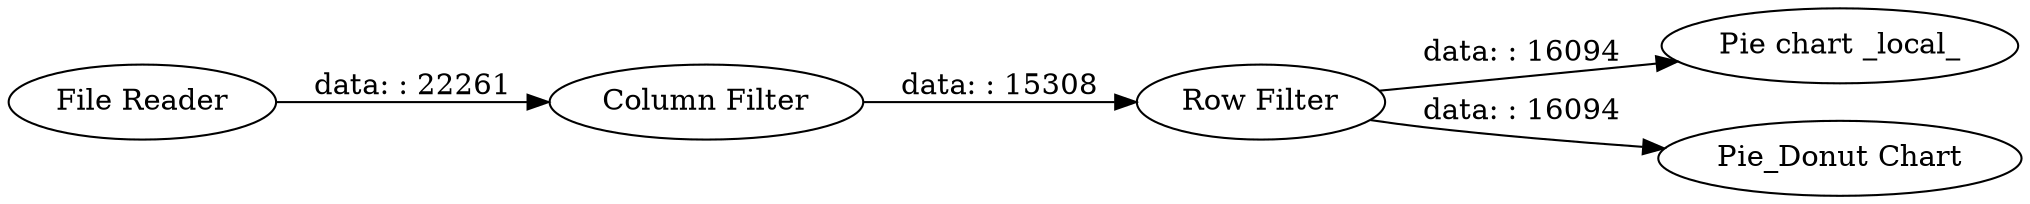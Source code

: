 digraph {
	"8563140741384971828_5" [label="Pie chart _local_"]
	"8563140741384971828_4" [label="Pie_Donut Chart"]
	"8563140741384971828_3" [label="Row Filter"]
	"8563140741384971828_2" [label="Column Filter"]
	"8563140741384971828_1" [label="File Reader"]
	"8563140741384971828_1" -> "8563140741384971828_2" [label="data: : 22261"]
	"8563140741384971828_3" -> "8563140741384971828_5" [label="data: : 16094"]
	"8563140741384971828_3" -> "8563140741384971828_4" [label="data: : 16094"]
	"8563140741384971828_2" -> "8563140741384971828_3" [label="data: : 15308"]
	rankdir=LR
}
